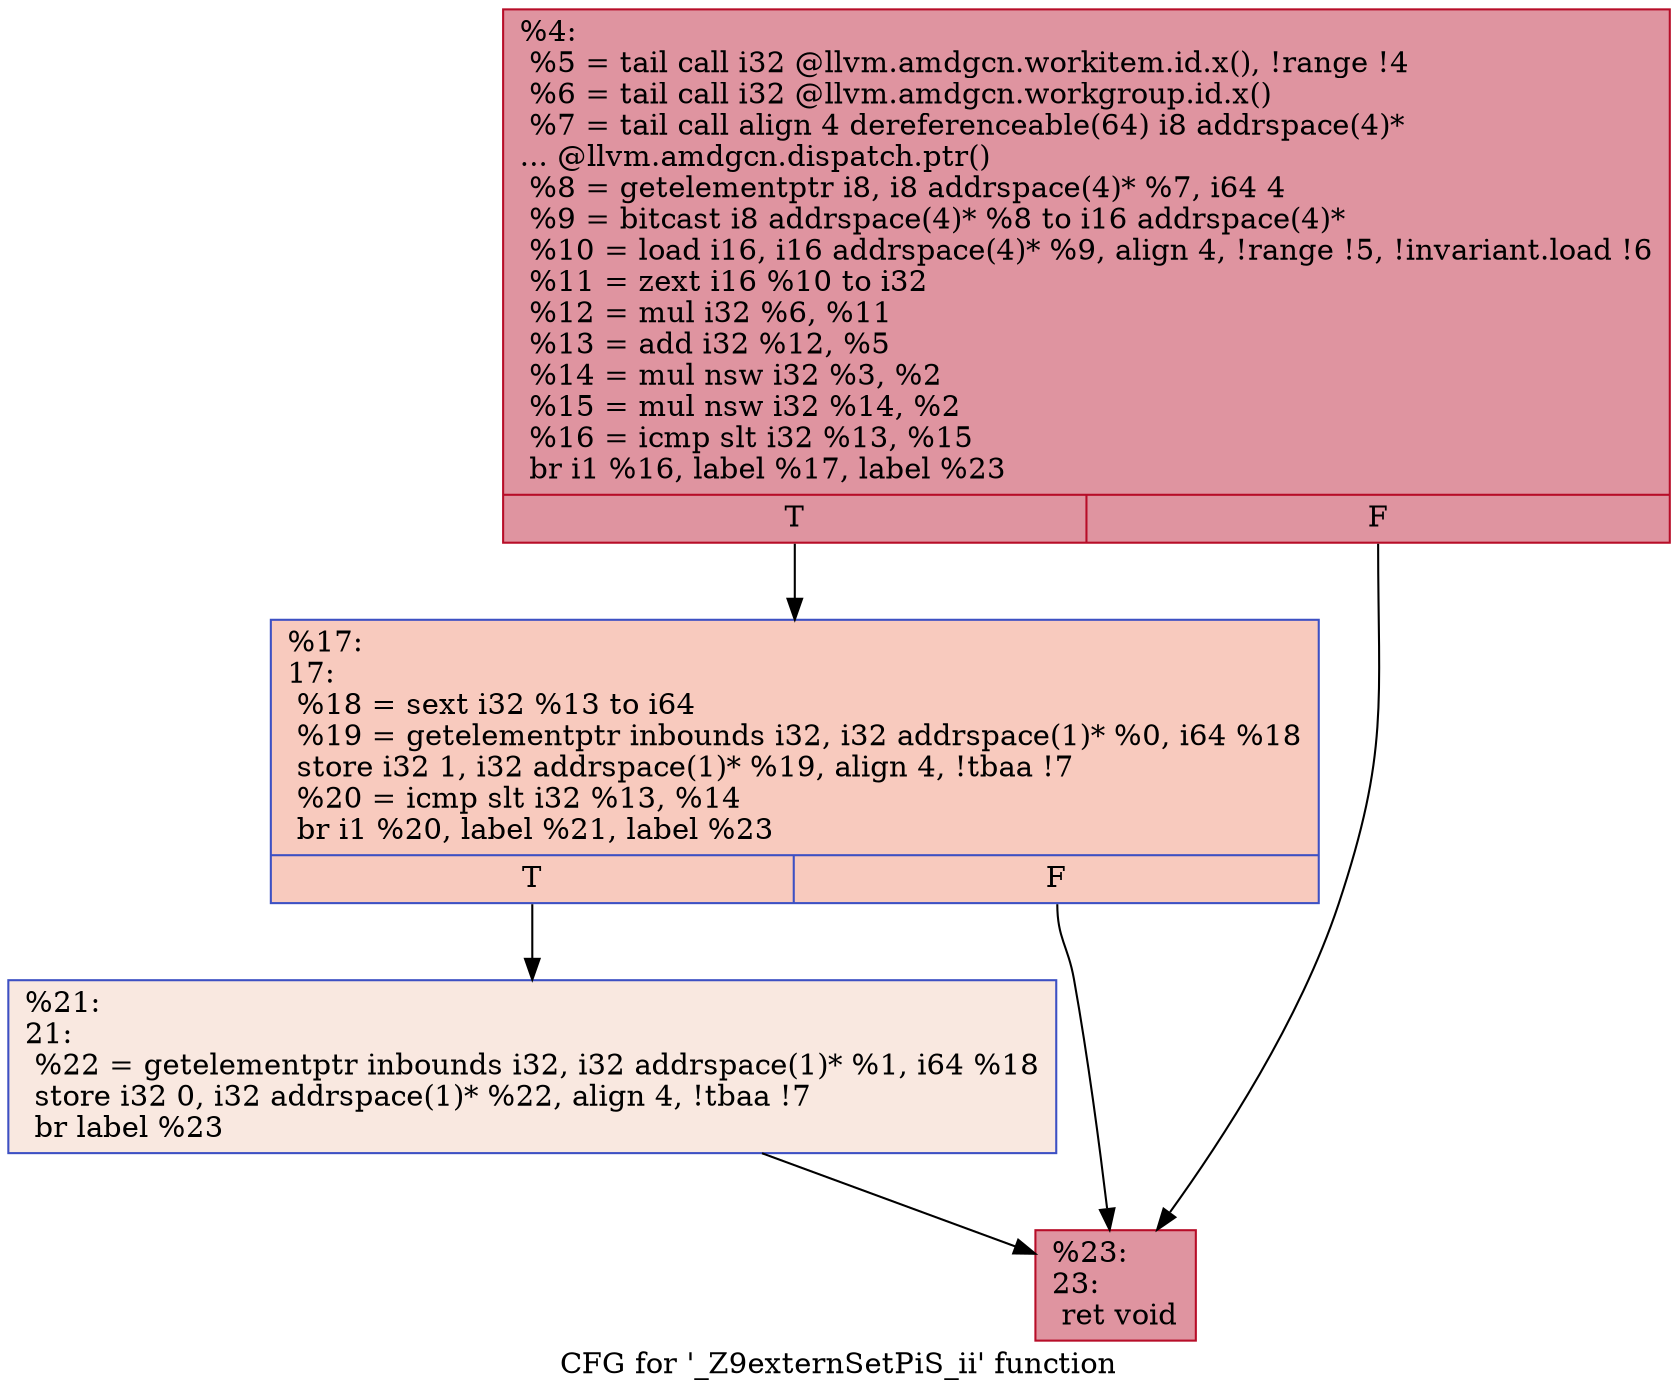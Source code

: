 digraph "CFG for '_Z9externSetPiS_ii' function" {
	label="CFG for '_Z9externSetPiS_ii' function";

	Node0x560d0a0 [shape=record,color="#b70d28ff", style=filled, fillcolor="#b70d2870",label="{%4:\l  %5 = tail call i32 @llvm.amdgcn.workitem.id.x(), !range !4\l  %6 = tail call i32 @llvm.amdgcn.workgroup.id.x()\l  %7 = tail call align 4 dereferenceable(64) i8 addrspace(4)*\l... @llvm.amdgcn.dispatch.ptr()\l  %8 = getelementptr i8, i8 addrspace(4)* %7, i64 4\l  %9 = bitcast i8 addrspace(4)* %8 to i16 addrspace(4)*\l  %10 = load i16, i16 addrspace(4)* %9, align 4, !range !5, !invariant.load !6\l  %11 = zext i16 %10 to i32\l  %12 = mul i32 %6, %11\l  %13 = add i32 %12, %5\l  %14 = mul nsw i32 %3, %2\l  %15 = mul nsw i32 %14, %2\l  %16 = icmp slt i32 %13, %15\l  br i1 %16, label %17, label %23\l|{<s0>T|<s1>F}}"];
	Node0x560d0a0:s0 -> Node0x560d0f0;
	Node0x560d0a0:s1 -> Node0x560e950;
	Node0x560d0f0 [shape=record,color="#3d50c3ff", style=filled, fillcolor="#ef886b70",label="{%17:\l17:                                               \l  %18 = sext i32 %13 to i64\l  %19 = getelementptr inbounds i32, i32 addrspace(1)* %0, i64 %18\l  store i32 1, i32 addrspace(1)* %19, align 4, !tbaa !7\l  %20 = icmp slt i32 %13, %14\l  br i1 %20, label %21, label %23\l|{<s0>T|<s1>F}}"];
	Node0x560d0f0:s0 -> Node0x560f640;
	Node0x560d0f0:s1 -> Node0x560e950;
	Node0x560f640 [shape=record,color="#3d50c3ff", style=filled, fillcolor="#f1ccb870",label="{%21:\l21:                                               \l  %22 = getelementptr inbounds i32, i32 addrspace(1)* %1, i64 %18\l  store i32 0, i32 addrspace(1)* %22, align 4, !tbaa !7\l  br label %23\l}"];
	Node0x560f640 -> Node0x560e950;
	Node0x560e950 [shape=record,color="#b70d28ff", style=filled, fillcolor="#b70d2870",label="{%23:\l23:                                               \l  ret void\l}"];
}
